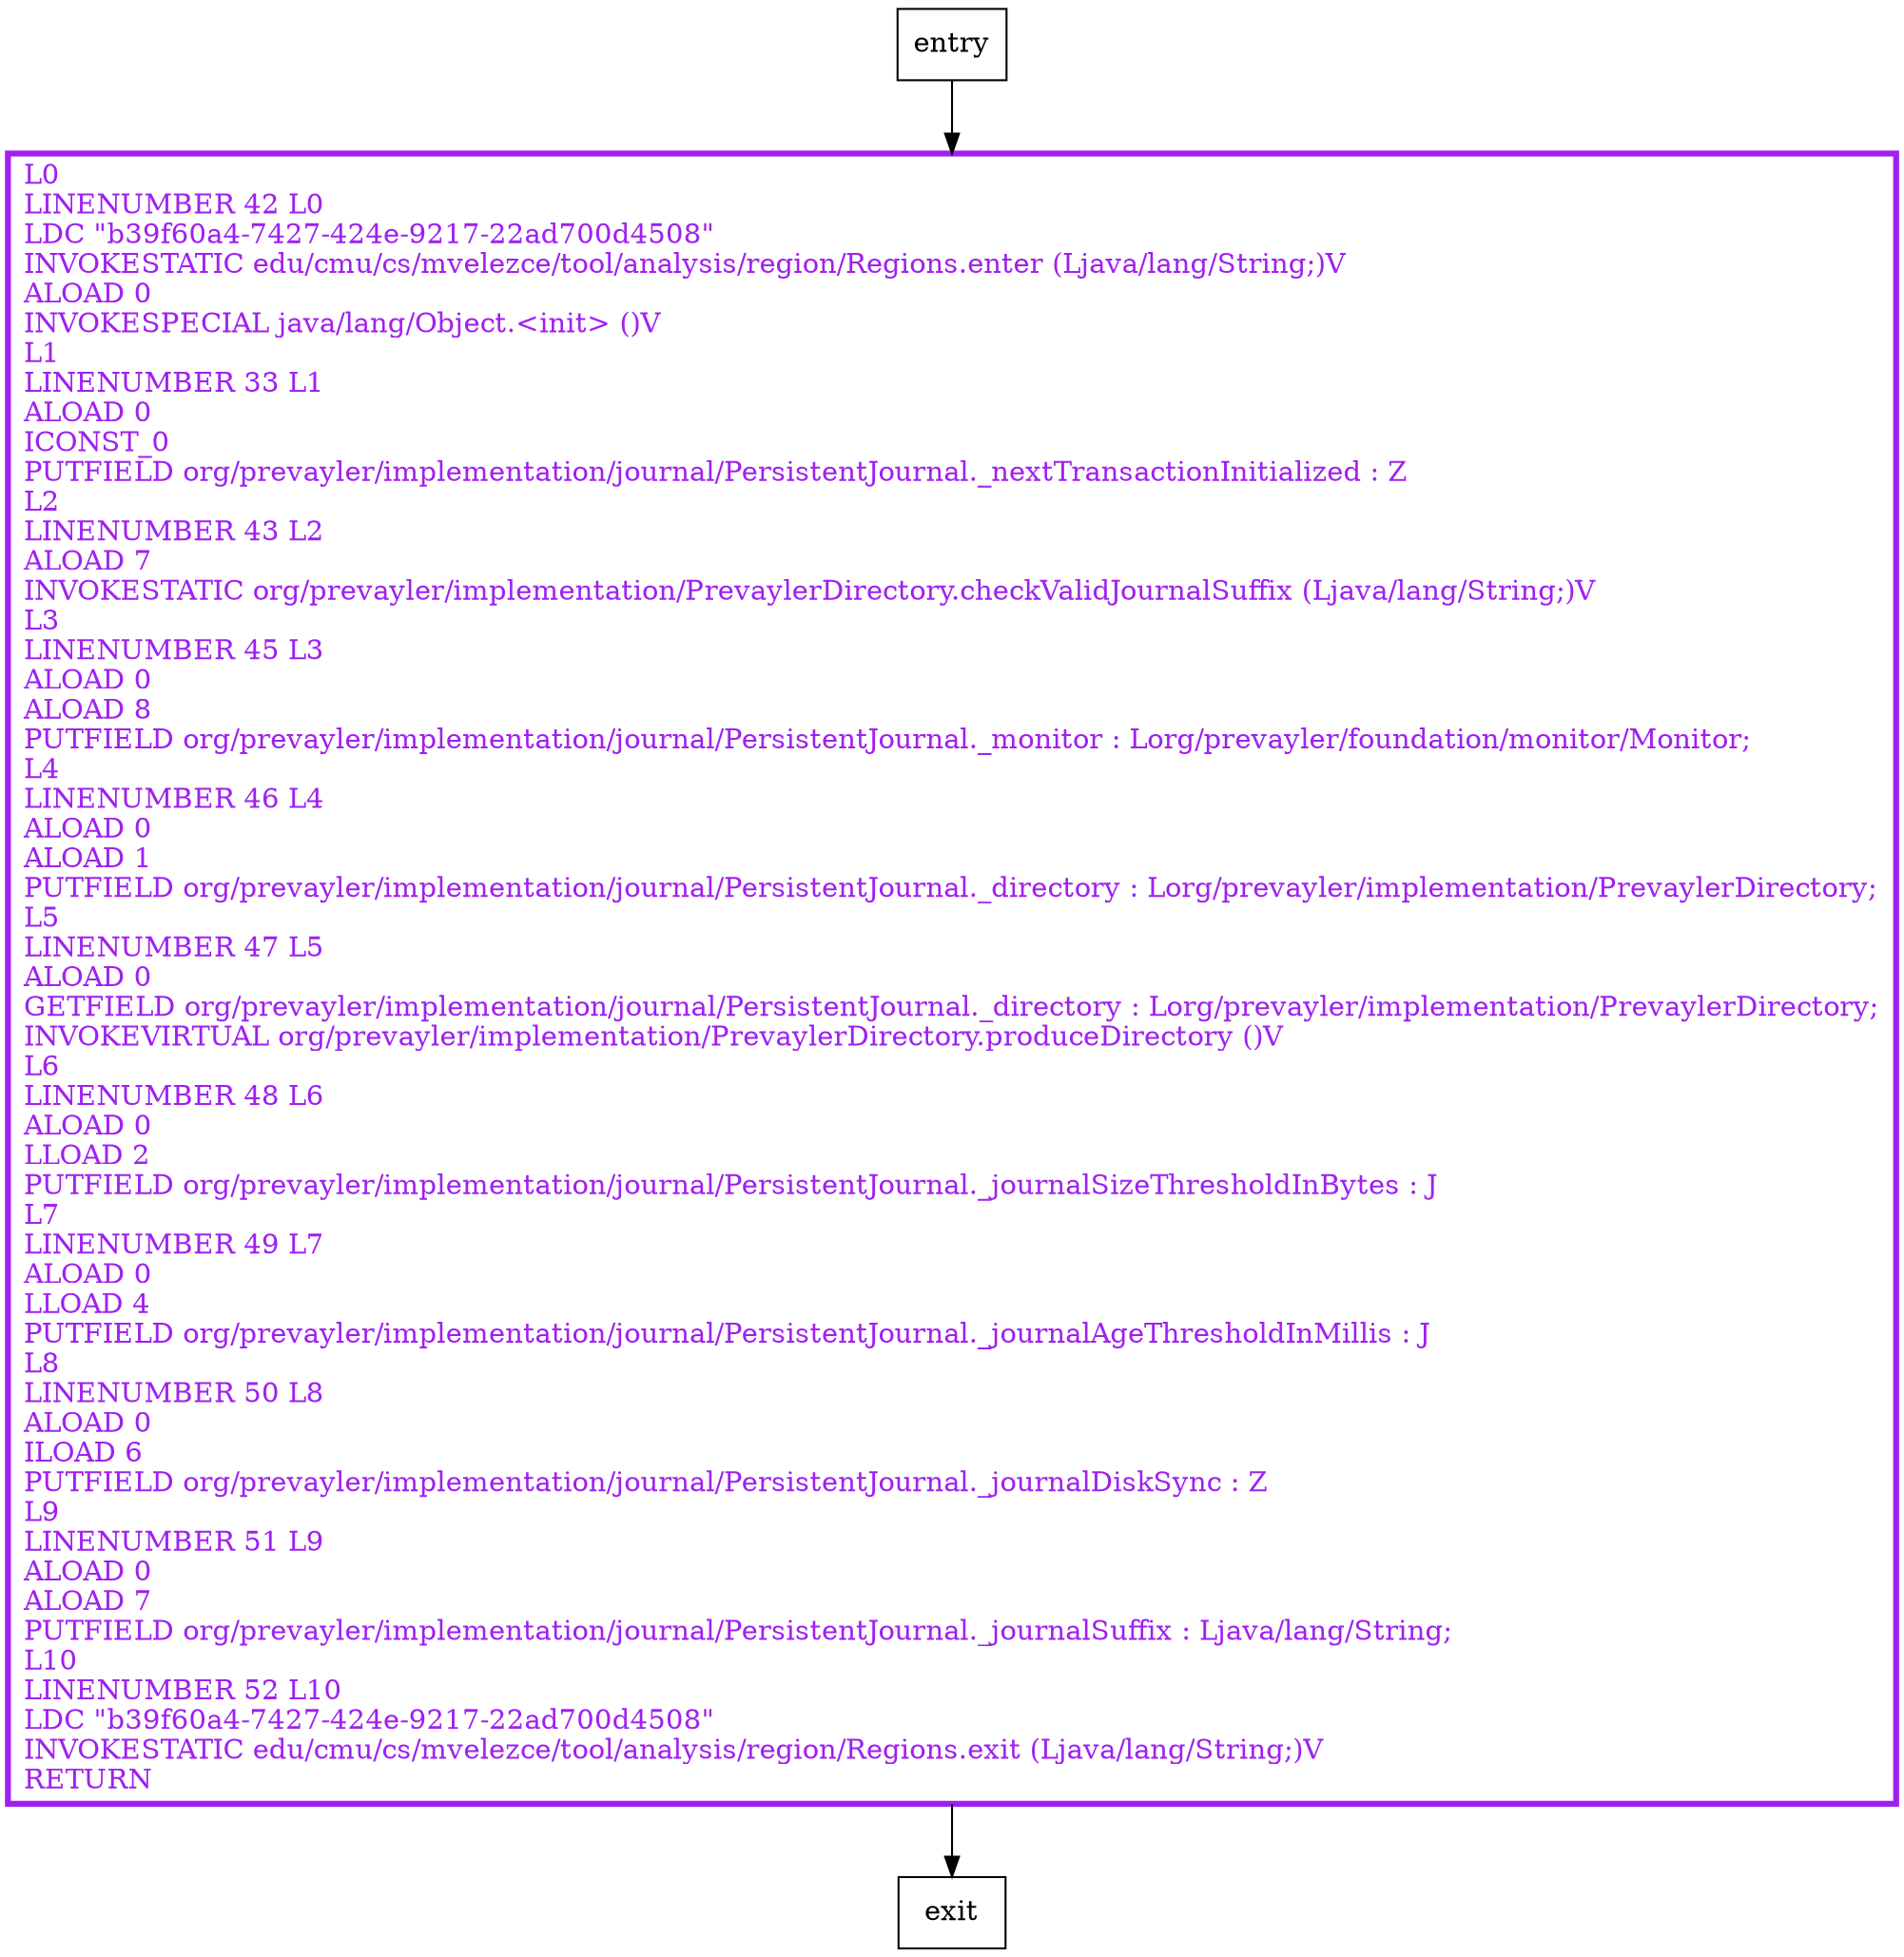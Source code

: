 digraph <init> {
node [shape=record];
1112344698 [label="L0\lLINENUMBER 42 L0\lLDC \"b39f60a4-7427-424e-9217-22ad700d4508\"\lINVOKESTATIC edu/cmu/cs/mvelezce/tool/analysis/region/Regions.enter (Ljava/lang/String;)V\lALOAD 0\lINVOKESPECIAL java/lang/Object.\<init\> ()V\lL1\lLINENUMBER 33 L1\lALOAD 0\lICONST_0\lPUTFIELD org/prevayler/implementation/journal/PersistentJournal._nextTransactionInitialized : Z\lL2\lLINENUMBER 43 L2\lALOAD 7\lINVOKESTATIC org/prevayler/implementation/PrevaylerDirectory.checkValidJournalSuffix (Ljava/lang/String;)V\lL3\lLINENUMBER 45 L3\lALOAD 0\lALOAD 8\lPUTFIELD org/prevayler/implementation/journal/PersistentJournal._monitor : Lorg/prevayler/foundation/monitor/Monitor;\lL4\lLINENUMBER 46 L4\lALOAD 0\lALOAD 1\lPUTFIELD org/prevayler/implementation/journal/PersistentJournal._directory : Lorg/prevayler/implementation/PrevaylerDirectory;\lL5\lLINENUMBER 47 L5\lALOAD 0\lGETFIELD org/prevayler/implementation/journal/PersistentJournal._directory : Lorg/prevayler/implementation/PrevaylerDirectory;\lINVOKEVIRTUAL org/prevayler/implementation/PrevaylerDirectory.produceDirectory ()V\lL6\lLINENUMBER 48 L6\lALOAD 0\lLLOAD 2\lPUTFIELD org/prevayler/implementation/journal/PersistentJournal._journalSizeThresholdInBytes : J\lL7\lLINENUMBER 49 L7\lALOAD 0\lLLOAD 4\lPUTFIELD org/prevayler/implementation/journal/PersistentJournal._journalAgeThresholdInMillis : J\lL8\lLINENUMBER 50 L8\lALOAD 0\lILOAD 6\lPUTFIELD org/prevayler/implementation/journal/PersistentJournal._journalDiskSync : Z\lL9\lLINENUMBER 51 L9\lALOAD 0\lALOAD 7\lPUTFIELD org/prevayler/implementation/journal/PersistentJournal._journalSuffix : Ljava/lang/String;\lL10\lLINENUMBER 52 L10\lLDC \"b39f60a4-7427-424e-9217-22ad700d4508\"\lINVOKESTATIC edu/cmu/cs/mvelezce/tool/analysis/region/Regions.exit (Ljava/lang/String;)V\lRETURN\l"];
entry;
exit;
entry -> 1112344698;
1112344698 -> exit;
1112344698[fontcolor="purple", penwidth=3, color="purple"];
}

